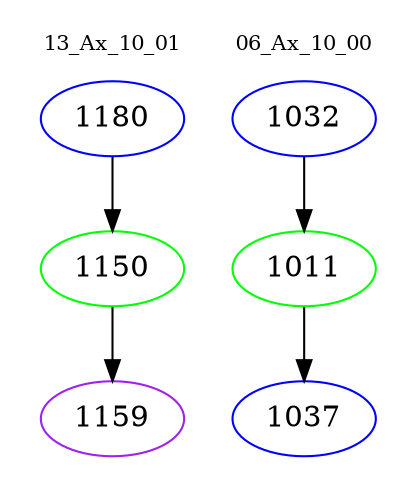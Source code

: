 digraph{
subgraph cluster_0 {
color = white
label = "13_Ax_10_01";
fontsize=10;
T0_1180 [label="1180", color="blue"]
T0_1180 -> T0_1150 [color="black"]
T0_1150 [label="1150", color="green"]
T0_1150 -> T0_1159 [color="black"]
T0_1159 [label="1159", color="purple"]
}
subgraph cluster_1 {
color = white
label = "06_Ax_10_00";
fontsize=10;
T1_1032 [label="1032", color="blue"]
T1_1032 -> T1_1011 [color="black"]
T1_1011 [label="1011", color="green"]
T1_1011 -> T1_1037 [color="black"]
T1_1037 [label="1037", color="blue"]
}
}
